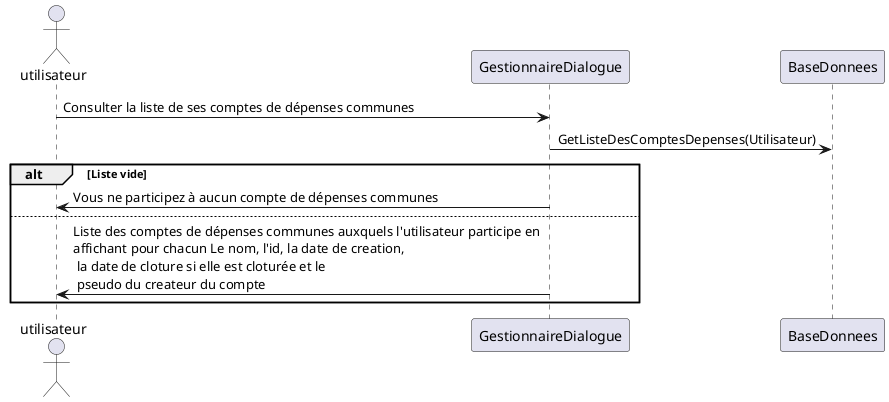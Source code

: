 @startuml  Consulter la liste de ses comptes de dépenses communes

actor utilisateur as user
participant GestionnaireDialogue as gd
participant BaseDonnees as bd

user -> gd 	: Consulter la liste de ses comptes de dépenses communes
gd -> bd 	: GetListeDesComptesDepenses(Utilisateur)

alt Liste vide
gd -> user  : Vous ne participez à aucun compte de dépenses communes
else
gd -> user  : Liste des comptes de dépenses communes auxquels l'utilisateur participe en \naffichant pour chacun Le nom, l'id, la date de creation,\n la date de cloture si elle est cloturée et le\n pseudo du createur du compte

end

@enduml